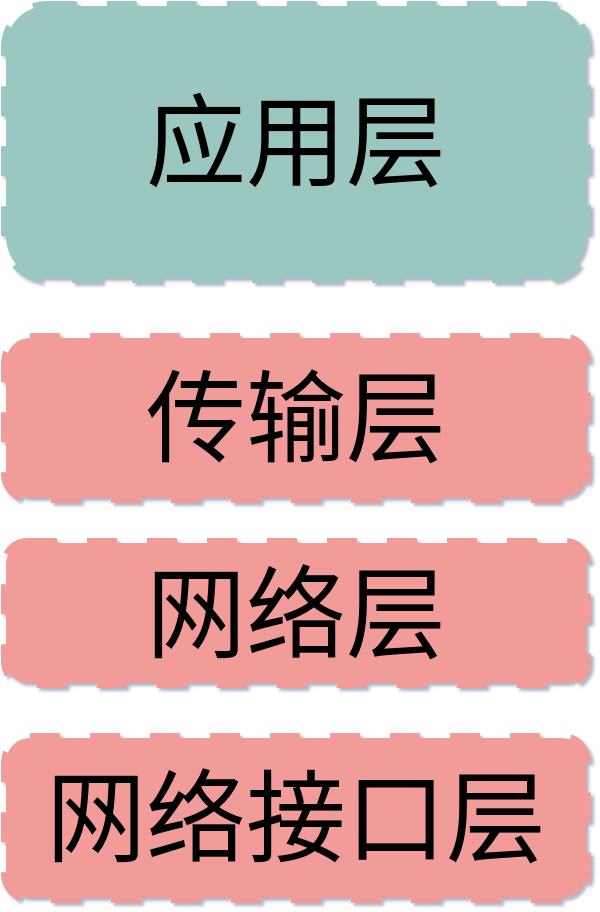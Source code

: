 <mxfile version="14.4.7" type="github"><diagram id="3228e29e-7158-1315-38df-8450db1d8a1d" name="Page-1"><mxGraphModel dx="2705" dy="2515" grid="1" gridSize="10" guides="1" tooltips="1" connect="1" arrows="1" fold="1" page="1" pageScale="1" pageWidth="1500" pageHeight="800" background="#ffffff" math="0" shadow="1"><root><mxCell id="0"/><mxCell id="1" parent="0"/><mxCell id="FyYvvIjHZ3Y8gI8X0XbX-5" value="&lt;font style=&quot;font-size: 50px&quot;&gt;应用层&lt;/font&gt;" style="rounded=1;whiteSpace=wrap;html=1;dashed=1;strokeWidth=5;fontColor=none;fillColor=#9AC7BF;strokeColor=#9AC7BF;" parent="1" vertex="1"><mxGeometry x="130" y="70" width="290" height="136" as="geometry"/></mxCell><mxCell id="FyYvvIjHZ3Y8gI8X0XbX-6" value="&lt;font style=&quot;font-size: 50px&quot;&gt;传输层&lt;/font&gt;" style="rounded=1;whiteSpace=wrap;html=1;dashed=1;strokeWidth=5;fontColor=none;fillColor=#F19C99;strokeColor=#F19C99;" parent="1" vertex="1"><mxGeometry x="130" y="236" width="290" height="80" as="geometry"/></mxCell><mxCell id="FyYvvIjHZ3Y8gI8X0XbX-8" value="&lt;span style=&quot;font-size: 50px&quot;&gt;网络层&lt;/span&gt;" style="rounded=1;whiteSpace=wrap;html=1;dashed=1;strokeWidth=5;fontColor=none;fillColor=#F19C99;strokeColor=#F19C99;" parent="1" vertex="1"><mxGeometry x="130" y="338.5" width="290" height="70" as="geometry"/></mxCell><mxCell id="FyYvvIjHZ3Y8gI8X0XbX-9" value="&lt;span style=&quot;font-size: 50px&quot;&gt;网络接口层&lt;/span&gt;" style="rounded=1;whiteSpace=wrap;html=1;dashed=1;strokeWidth=5;fontColor=none;fillColor=#F19C99;strokeColor=#F19C99;" parent="1" vertex="1"><mxGeometry x="130" y="436" width="290" height="80" as="geometry"/></mxCell></root></mxGraphModel></diagram></mxfile>